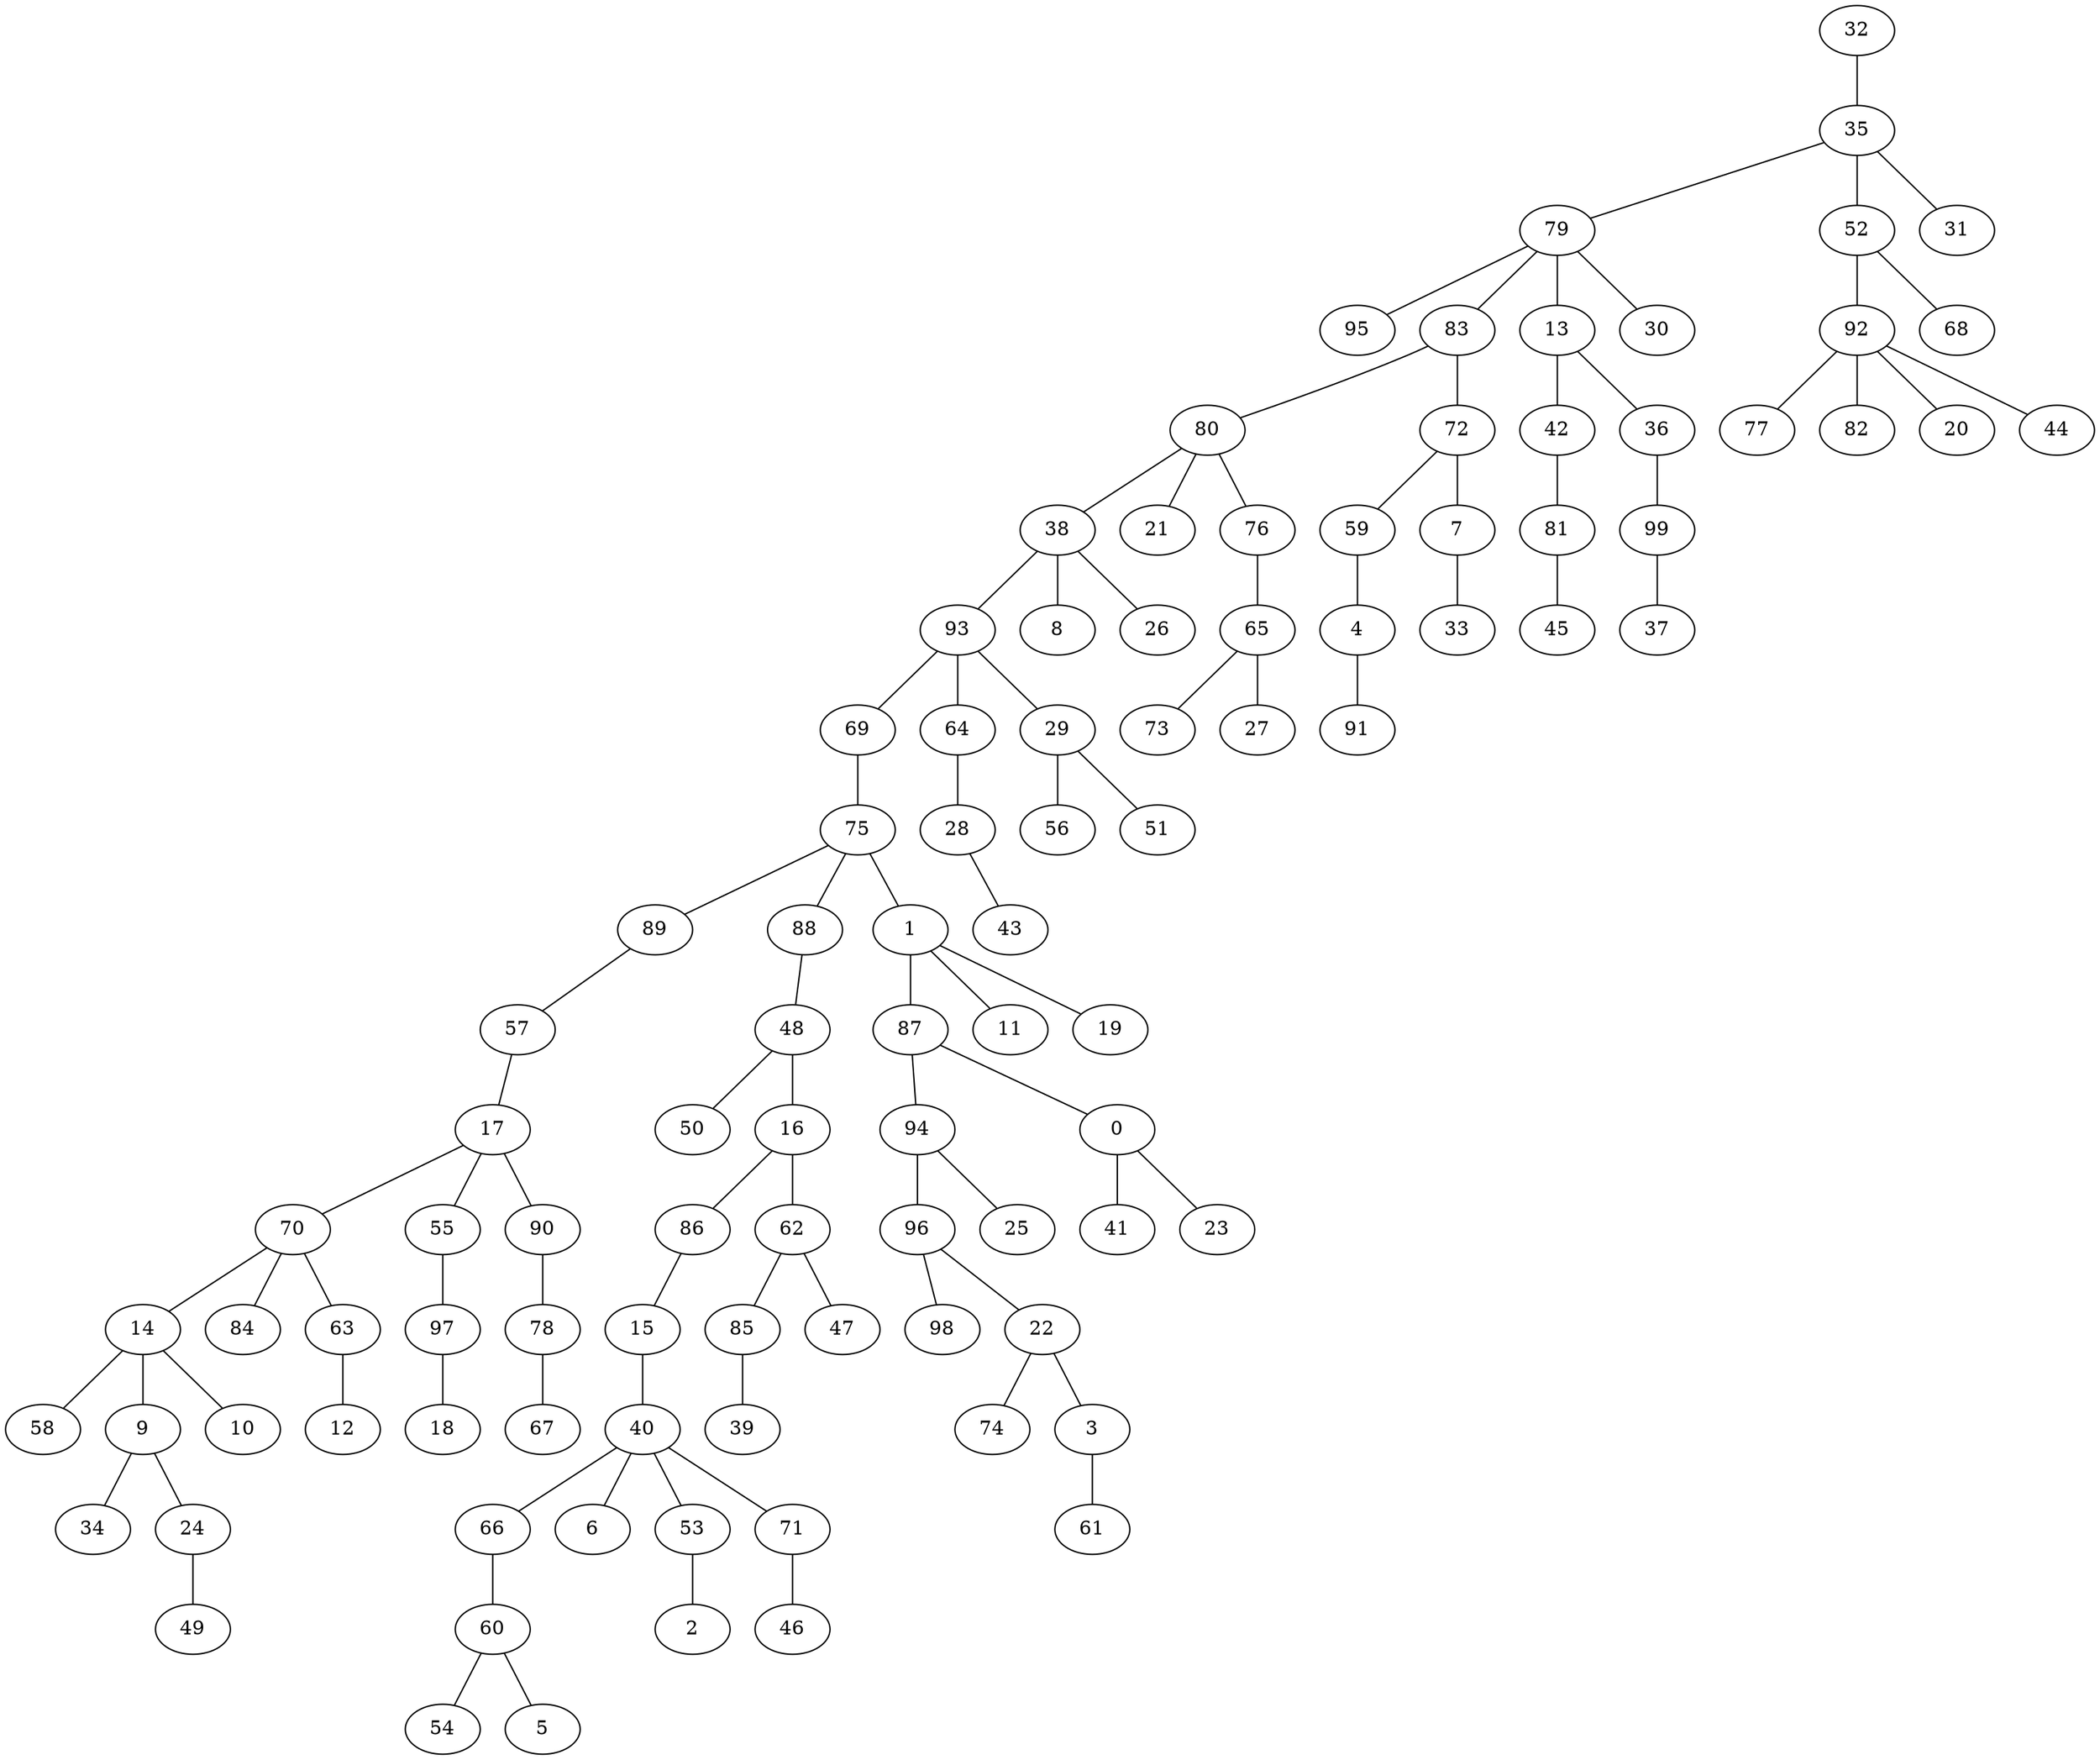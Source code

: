 graph grafoGeografico_100_99_Prim  {
32;
35;
79;
95;
83;
80;
52;
92;
38;
93;
69;
75;
89;
57;
17;
77;
70;
21;
14;
58;
9;
34;
88;
48;
50;
10;
16;
86;
15;
40;
1;
87;
94;
96;
98;
66;
60;
72;
59;
64;
28;
43;
82;
7;
33;
6;
20;
22;
74;
3;
61;
4;
91;
53;
2;
62;
85;
39;
13;
42;
81;
45;
0;
41;
23;
36;
29;
56;
30;
51;
54;
11;
99;
55;
97;
18;
84;
90;
78;
67;
63;
12;
8;
76;
65;
73;
27;
68;
19;
37;
26;
31;
44;
5;
47;
25;
24;
49;
71;
46;
32 -- 35;
35 -- 79;
79 -- 95;
79 -- 83;
83 -- 80;
35 -- 52;
52 -- 92;
80 -- 38;
38 -- 93;
93 -- 69;
69 -- 75;
75 -- 89;
89 -- 57;
57 -- 17;
92 -- 77;
17 -- 70;
80 -- 21;
70 -- 14;
14 -- 58;
14 -- 9;
9 -- 34;
75 -- 88;
88 -- 48;
48 -- 50;
14 -- 10;
48 -- 16;
16 -- 86;
86 -- 15;
15 -- 40;
75 -- 1;
1 -- 87;
87 -- 94;
94 -- 96;
96 -- 98;
40 -- 66;
66 -- 60;
83 -- 72;
72 -- 59;
93 -- 64;
64 -- 28;
28 -- 43;
92 -- 82;
72 -- 7;
7 -- 33;
40 -- 6;
92 -- 20;
96 -- 22;
22 -- 74;
22 -- 3;
3 -- 61;
59 -- 4;
4 -- 91;
40 -- 53;
53 -- 2;
16 -- 62;
62 -- 85;
85 -- 39;
79 -- 13;
13 -- 42;
42 -- 81;
81 -- 45;
87 -- 0;
0 -- 41;
0 -- 23;
13 -- 36;
93 -- 29;
29 -- 56;
79 -- 30;
29 -- 51;
60 -- 54;
1 -- 11;
36 -- 99;
17 -- 55;
55 -- 97;
97 -- 18;
70 -- 84;
17 -- 90;
90 -- 78;
78 -- 67;
70 -- 63;
63 -- 12;
38 -- 8;
80 -- 76;
76 -- 65;
65 -- 73;
65 -- 27;
52 -- 68;
1 -- 19;
99 -- 37;
38 -- 26;
35 -- 31;
92 -- 44;
60 -- 5;
62 -- 47;
94 -- 25;
9 -- 24;
24 -- 49;
40 -- 71;
71 -- 46;
}